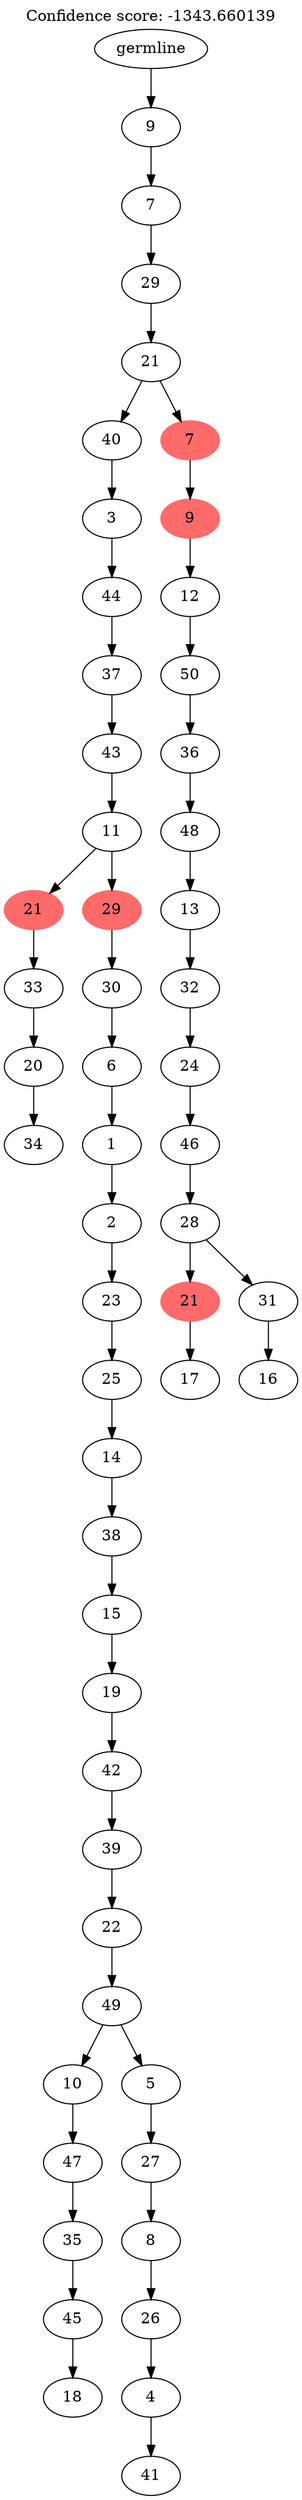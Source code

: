 digraph g {
	"54" -> "55";
	"55" [label="34"];
	"53" -> "54";
	"54" [label="20"];
	"52" -> "53";
	"53" [label="33"];
	"50" -> "51";
	"51" [label="18"];
	"49" -> "50";
	"50" [label="45"];
	"48" -> "49";
	"49" [label="35"];
	"47" -> "48";
	"48" [label="47"];
	"45" -> "46";
	"46" [label="41"];
	"44" -> "45";
	"45" [label="4"];
	"43" -> "44";
	"44" [label="26"];
	"42" -> "43";
	"43" [label="8"];
	"41" -> "42";
	"42" [label="27"];
	"40" -> "41";
	"41" [label="5"];
	"40" -> "47";
	"47" [label="10"];
	"39" -> "40";
	"40" [label="49"];
	"38" -> "39";
	"39" [label="22"];
	"37" -> "38";
	"38" [label="39"];
	"36" -> "37";
	"37" [label="42"];
	"35" -> "36";
	"36" [label="19"];
	"34" -> "35";
	"35" [label="15"];
	"33" -> "34";
	"34" [label="38"];
	"32" -> "33";
	"33" [label="14"];
	"31" -> "32";
	"32" [label="25"];
	"30" -> "31";
	"31" [label="23"];
	"29" -> "30";
	"30" [label="2"];
	"28" -> "29";
	"29" [label="1"];
	"27" -> "28";
	"28" [label="6"];
	"26" -> "27";
	"27" [label="30"];
	"25" -> "26";
	"26" [color=indianred1, style=filled, label="29"];
	"25" -> "52";
	"52" [color=indianred1, style=filled, label="21"];
	"24" -> "25";
	"25" [label="11"];
	"23" -> "24";
	"24" [label="43"];
	"22" -> "23";
	"23" [label="37"];
	"21" -> "22";
	"22" [label="44"];
	"20" -> "21";
	"21" [label="3"];
	"18" -> "19";
	"19" [label="17"];
	"16" -> "17";
	"17" [label="16"];
	"15" -> "16";
	"16" [label="31"];
	"15" -> "18";
	"18" [color=indianred1, style=filled, label="21"];
	"14" -> "15";
	"15" [label="28"];
	"13" -> "14";
	"14" [label="46"];
	"12" -> "13";
	"13" [label="24"];
	"11" -> "12";
	"12" [label="32"];
	"10" -> "11";
	"11" [label="13"];
	"9" -> "10";
	"10" [label="48"];
	"8" -> "9";
	"9" [label="36"];
	"7" -> "8";
	"8" [label="50"];
	"6" -> "7";
	"7" [label="12"];
	"5" -> "6";
	"6" [color=indianred1, style=filled, label="9"];
	"4" -> "5";
	"5" [color=indianred1, style=filled, label="7"];
	"4" -> "20";
	"20" [label="40"];
	"3" -> "4";
	"4" [label="21"];
	"2" -> "3";
	"3" [label="29"];
	"1" -> "2";
	"2" [label="7"];
	"0" -> "1";
	"1" [label="9"];
	"0" [label="germline"];
	labelloc="t";
	label="Confidence score: -1343.660139";
}
